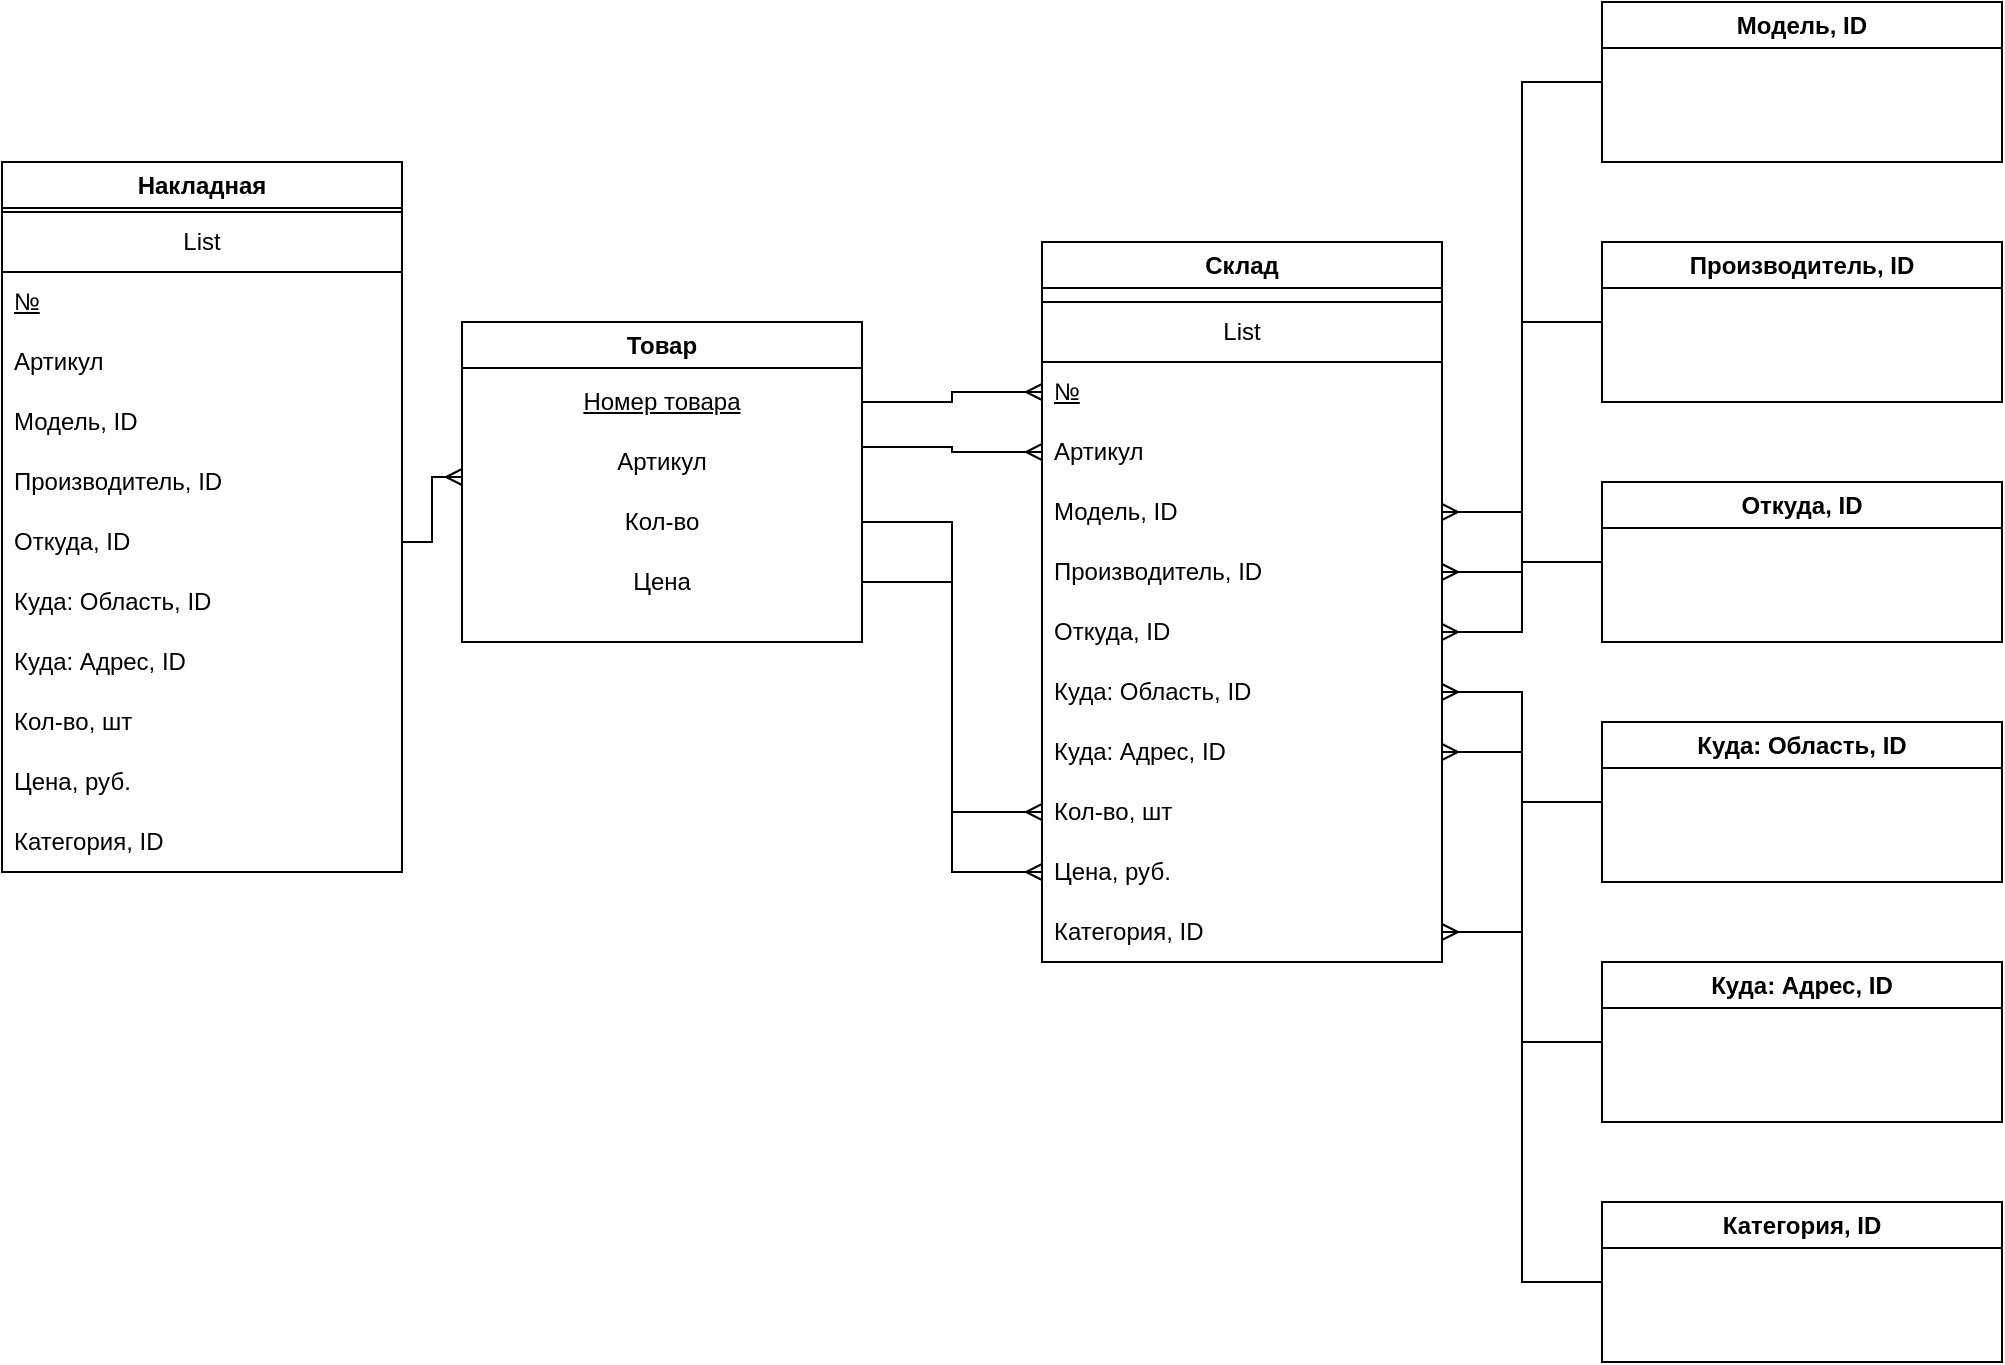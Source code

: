 <mxfile version="23.0.2" type="github">
  <diagram name="Страница — 1" id="iiY84fL7lKHI_6B-AdGC">
    <mxGraphModel dx="1674" dy="777" grid="1" gridSize="10" guides="1" tooltips="1" connect="1" arrows="1" fold="1" page="1" pageScale="1" pageWidth="1169" pageHeight="827" math="0" shadow="0">
      <root>
        <mxCell id="0" />
        <mxCell id="1" parent="0" />
        <mxCell id="8DKpkcI0aDm_iJhaxFEY-73" value="Категория, ID" style="swimlane;whiteSpace=wrap;html=1;" parent="1" vertex="1">
          <mxGeometry x="920" y="760" width="200" height="80" as="geometry" />
        </mxCell>
        <mxCell id="8DKpkcI0aDm_iJhaxFEY-74" value="Модель, ID" style="swimlane;whiteSpace=wrap;html=1;startSize=23;" parent="1" vertex="1">
          <mxGeometry x="920" y="160" width="200" height="80" as="geometry" />
        </mxCell>
        <mxCell id="8DKpkcI0aDm_iJhaxFEY-78" value="Производитель, ID" style="swimlane;whiteSpace=wrap;html=1;" parent="1" vertex="1">
          <mxGeometry x="920" y="280" width="200" height="80" as="geometry" />
        </mxCell>
        <mxCell id="8DKpkcI0aDm_iJhaxFEY-80" value="Откуда, ID" style="swimlane;whiteSpace=wrap;html=1;" parent="1" vertex="1">
          <mxGeometry x="920" y="400" width="200" height="80" as="geometry" />
        </mxCell>
        <mxCell id="8DKpkcI0aDm_iJhaxFEY-81" value="Куда: Область, ID" style="swimlane;whiteSpace=wrap;html=1;startSize=23;" parent="1" vertex="1">
          <mxGeometry x="920" y="520" width="200" height="80" as="geometry" />
        </mxCell>
        <mxCell id="8DKpkcI0aDm_iJhaxFEY-82" value="Куда: Адрес, ID" style="swimlane;whiteSpace=wrap;html=1;" parent="1" vertex="1">
          <mxGeometry x="920" y="640" width="200" height="80" as="geometry" />
        </mxCell>
        <mxCell id="8DKpkcI0aDm_iJhaxFEY-83" value="Склад" style="swimlane;whiteSpace=wrap;html=1;" parent="1" vertex="1">
          <mxGeometry x="640" y="280" width="200" height="360" as="geometry" />
        </mxCell>
        <mxCell id="8DKpkcI0aDm_iJhaxFEY-84" value="List" style="swimlane;fontStyle=0;childLayout=stackLayout;horizontal=1;startSize=30;horizontalStack=0;resizeParent=1;resizeParentMax=0;resizeLast=0;collapsible=1;marginBottom=0;whiteSpace=wrap;html=1;" parent="8DKpkcI0aDm_iJhaxFEY-83" vertex="1">
          <mxGeometry y="30" width="200" height="330" as="geometry" />
        </mxCell>
        <mxCell id="8DKpkcI0aDm_iJhaxFEY-85" value="&lt;u&gt;№&lt;/u&gt;" style="text;strokeColor=none;fillColor=none;align=left;verticalAlign=middle;spacingLeft=4;spacingRight=4;overflow=hidden;points=[[0,0.5],[1,0.5]];portConstraint=eastwest;rotatable=0;whiteSpace=wrap;html=1;" parent="8DKpkcI0aDm_iJhaxFEY-84" vertex="1">
          <mxGeometry y="30" width="200" height="30" as="geometry" />
        </mxCell>
        <mxCell id="8DKpkcI0aDm_iJhaxFEY-86" value="Артикул" style="text;strokeColor=none;fillColor=none;align=left;verticalAlign=middle;spacingLeft=4;spacingRight=4;overflow=hidden;points=[[0,0.5],[1,0.5]];portConstraint=eastwest;rotatable=0;whiteSpace=wrap;html=1;" parent="8DKpkcI0aDm_iJhaxFEY-84" vertex="1">
          <mxGeometry y="60" width="200" height="30" as="geometry" />
        </mxCell>
        <mxCell id="8DKpkcI0aDm_iJhaxFEY-87" value="Модель, ID" style="text;strokeColor=none;fillColor=none;align=left;verticalAlign=middle;spacingLeft=4;spacingRight=4;overflow=hidden;points=[[0,0.5],[1,0.5]];portConstraint=eastwest;rotatable=0;whiteSpace=wrap;html=1;" parent="8DKpkcI0aDm_iJhaxFEY-84" vertex="1">
          <mxGeometry y="90" width="200" height="30" as="geometry" />
        </mxCell>
        <mxCell id="8DKpkcI0aDm_iJhaxFEY-88" value="Производитель, ID" style="text;strokeColor=none;fillColor=none;align=left;verticalAlign=middle;spacingLeft=4;spacingRight=4;overflow=hidden;points=[[0,0.5],[1,0.5]];portConstraint=eastwest;rotatable=0;whiteSpace=wrap;html=1;" parent="8DKpkcI0aDm_iJhaxFEY-84" vertex="1">
          <mxGeometry y="120" width="200" height="30" as="geometry" />
        </mxCell>
        <mxCell id="8DKpkcI0aDm_iJhaxFEY-89" value="Откуда, ID" style="text;strokeColor=none;fillColor=none;align=left;verticalAlign=middle;spacingLeft=4;spacingRight=4;overflow=hidden;points=[[0,0.5],[1,0.5]];portConstraint=eastwest;rotatable=0;whiteSpace=wrap;html=1;" parent="8DKpkcI0aDm_iJhaxFEY-84" vertex="1">
          <mxGeometry y="150" width="200" height="30" as="geometry" />
        </mxCell>
        <mxCell id="8DKpkcI0aDm_iJhaxFEY-90" value="Куда: Область, ID" style="text;strokeColor=none;fillColor=none;align=left;verticalAlign=middle;spacingLeft=4;spacingRight=4;overflow=hidden;points=[[0,0.5],[1,0.5]];portConstraint=eastwest;rotatable=0;whiteSpace=wrap;html=1;" parent="8DKpkcI0aDm_iJhaxFEY-84" vertex="1">
          <mxGeometry y="180" width="200" height="30" as="geometry" />
        </mxCell>
        <mxCell id="8DKpkcI0aDm_iJhaxFEY-92" value="Куда: Адрес, ID" style="text;strokeColor=none;fillColor=none;align=left;verticalAlign=middle;spacingLeft=4;spacingRight=4;overflow=hidden;points=[[0,0.5],[1,0.5]];portConstraint=eastwest;rotatable=0;whiteSpace=wrap;html=1;" parent="8DKpkcI0aDm_iJhaxFEY-84" vertex="1">
          <mxGeometry y="210" width="200" height="30" as="geometry" />
        </mxCell>
        <mxCell id="8DKpkcI0aDm_iJhaxFEY-93" value="Кол-во, шт" style="text;strokeColor=none;fillColor=none;align=left;verticalAlign=middle;spacingLeft=4;spacingRight=4;overflow=hidden;points=[[0,0.5],[1,0.5]];portConstraint=eastwest;rotatable=0;whiteSpace=wrap;html=1;" parent="8DKpkcI0aDm_iJhaxFEY-84" vertex="1">
          <mxGeometry y="240" width="200" height="30" as="geometry" />
        </mxCell>
        <mxCell id="8DKpkcI0aDm_iJhaxFEY-94" value="Цена, руб." style="text;strokeColor=none;fillColor=none;align=left;verticalAlign=middle;spacingLeft=4;spacingRight=4;overflow=hidden;points=[[0,0.5],[1,0.5]];portConstraint=eastwest;rotatable=0;whiteSpace=wrap;html=1;" parent="8DKpkcI0aDm_iJhaxFEY-84" vertex="1">
          <mxGeometry y="270" width="200" height="30" as="geometry" />
        </mxCell>
        <mxCell id="8DKpkcI0aDm_iJhaxFEY-95" value="Категория, ID" style="text;strokeColor=none;fillColor=none;align=left;verticalAlign=middle;spacingLeft=4;spacingRight=4;overflow=hidden;points=[[0,0.5],[1,0.5]];portConstraint=eastwest;rotatable=0;whiteSpace=wrap;html=1;" parent="8DKpkcI0aDm_iJhaxFEY-84" vertex="1">
          <mxGeometry y="300" width="200" height="30" as="geometry" />
        </mxCell>
        <mxCell id="8DKpkcI0aDm_iJhaxFEY-96" value="" style="fontSize=12;html=1;endArrow=ERmany;rounded=0;entryX=1;entryY=0.5;entryDx=0;entryDy=0;exitX=0;exitY=0.5;exitDx=0;exitDy=0;edgeStyle=orthogonalEdgeStyle;" parent="1" source="8DKpkcI0aDm_iJhaxFEY-74" target="8DKpkcI0aDm_iJhaxFEY-87" edge="1">
          <mxGeometry width="100" height="100" relative="1" as="geometry">
            <mxPoint x="760" y="200" as="sourcePoint" />
            <mxPoint x="860" y="100" as="targetPoint" />
          </mxGeometry>
        </mxCell>
        <mxCell id="8DKpkcI0aDm_iJhaxFEY-97" value="" style="fontSize=12;html=1;endArrow=ERmany;rounded=0;exitX=0;exitY=0.5;exitDx=0;exitDy=0;entryX=1;entryY=0.5;entryDx=0;entryDy=0;edgeStyle=orthogonalEdgeStyle;" parent="1" source="8DKpkcI0aDm_iJhaxFEY-78" target="8DKpkcI0aDm_iJhaxFEY-88" edge="1">
          <mxGeometry width="100" height="100" relative="1" as="geometry">
            <mxPoint x="640" y="250" as="sourcePoint" />
            <mxPoint x="740" y="150" as="targetPoint" />
          </mxGeometry>
        </mxCell>
        <mxCell id="8DKpkcI0aDm_iJhaxFEY-98" value="" style="edgeStyle=orthogonalEdgeStyle;fontSize=12;html=1;endArrow=ERmany;rounded=0;exitX=0;exitY=0.5;exitDx=0;exitDy=0;entryX=1;entryY=0.5;entryDx=0;entryDy=0;" parent="1" source="8DKpkcI0aDm_iJhaxFEY-80" target="8DKpkcI0aDm_iJhaxFEY-89" edge="1">
          <mxGeometry width="100" height="100" relative="1" as="geometry">
            <mxPoint x="560" y="250" as="sourcePoint" />
            <mxPoint x="660" y="150" as="targetPoint" />
          </mxGeometry>
        </mxCell>
        <mxCell id="8DKpkcI0aDm_iJhaxFEY-99" value="" style="edgeStyle=orthogonalEdgeStyle;fontSize=12;html=1;endArrow=ERmany;rounded=0;entryX=1;entryY=0.5;entryDx=0;entryDy=0;exitX=0;exitY=0.5;exitDx=0;exitDy=0;" parent="1" source="8DKpkcI0aDm_iJhaxFEY-81" target="8DKpkcI0aDm_iJhaxFEY-90" edge="1">
          <mxGeometry width="100" height="100" relative="1" as="geometry">
            <mxPoint x="380" y="500" as="sourcePoint" />
            <mxPoint x="480" y="400" as="targetPoint" />
          </mxGeometry>
        </mxCell>
        <mxCell id="8DKpkcI0aDm_iJhaxFEY-100" value="" style="edgeStyle=orthogonalEdgeStyle;fontSize=12;html=1;endArrow=ERmany;rounded=0;entryX=1;entryY=0.5;entryDx=0;entryDy=0;exitX=0;exitY=0.5;exitDx=0;exitDy=0;" parent="1" source="8DKpkcI0aDm_iJhaxFEY-82" target="8DKpkcI0aDm_iJhaxFEY-92" edge="1">
          <mxGeometry width="100" height="100" relative="1" as="geometry">
            <mxPoint x="460" y="600" as="sourcePoint" />
            <mxPoint x="560" y="500" as="targetPoint" />
          </mxGeometry>
        </mxCell>
        <mxCell id="8DKpkcI0aDm_iJhaxFEY-101" value="" style="edgeStyle=orthogonalEdgeStyle;fontSize=12;html=1;endArrow=ERmany;rounded=0;entryX=1;entryY=0.5;entryDx=0;entryDy=0;exitX=0;exitY=0.5;exitDx=0;exitDy=0;" parent="1" source="8DKpkcI0aDm_iJhaxFEY-73" target="8DKpkcI0aDm_iJhaxFEY-95" edge="1">
          <mxGeometry width="100" height="100" relative="1" as="geometry">
            <mxPoint x="400" y="740" as="sourcePoint" />
            <mxPoint x="500" y="640" as="targetPoint" />
          </mxGeometry>
        </mxCell>
        <mxCell id="8DKpkcI0aDm_iJhaxFEY-102" value="Товар" style="swimlane;whiteSpace=wrap;html=1;" parent="1" vertex="1">
          <mxGeometry x="350" y="320" width="200" height="160" as="geometry" />
        </mxCell>
        <mxCell id="8DKpkcI0aDm_iJhaxFEY-103" value="&lt;u&gt;Номер товара&lt;/u&gt;" style="text;html=1;strokeColor=none;fillColor=none;align=center;verticalAlign=middle;whiteSpace=wrap;rounded=0;" parent="8DKpkcI0aDm_iJhaxFEY-102" vertex="1">
          <mxGeometry y="25" width="200" height="30" as="geometry" />
        </mxCell>
        <mxCell id="8DKpkcI0aDm_iJhaxFEY-104" value="Артикул" style="text;html=1;strokeColor=none;fillColor=none;align=center;verticalAlign=middle;whiteSpace=wrap;rounded=0;" parent="8DKpkcI0aDm_iJhaxFEY-102" vertex="1">
          <mxGeometry y="55" width="200" height="30" as="geometry" />
        </mxCell>
        <mxCell id="8DKpkcI0aDm_iJhaxFEY-105" value="Кол-во" style="text;html=1;strokeColor=none;fillColor=none;align=center;verticalAlign=middle;whiteSpace=wrap;rounded=0;" parent="8DKpkcI0aDm_iJhaxFEY-102" vertex="1">
          <mxGeometry y="85" width="200" height="30" as="geometry" />
        </mxCell>
        <mxCell id="8DKpkcI0aDm_iJhaxFEY-106" value="Цена" style="text;html=1;strokeColor=none;fillColor=none;align=center;verticalAlign=middle;whiteSpace=wrap;rounded=0;" parent="8DKpkcI0aDm_iJhaxFEY-102" vertex="1">
          <mxGeometry y="115" width="200" height="30" as="geometry" />
        </mxCell>
        <mxCell id="8DKpkcI0aDm_iJhaxFEY-111" value="Накладная" style="swimlane;whiteSpace=wrap;html=1;" parent="1" vertex="1">
          <mxGeometry x="120" y="240" width="200" height="355" as="geometry" />
        </mxCell>
        <mxCell id="8DKpkcI0aDm_iJhaxFEY-113" value="List" style="swimlane;fontStyle=0;childLayout=stackLayout;horizontal=1;startSize=30;horizontalStack=0;resizeParent=1;resizeParentMax=0;resizeLast=0;collapsible=1;marginBottom=0;whiteSpace=wrap;html=1;" parent="8DKpkcI0aDm_iJhaxFEY-111" vertex="1">
          <mxGeometry y="25" width="200" height="330" as="geometry" />
        </mxCell>
        <mxCell id="8DKpkcI0aDm_iJhaxFEY-114" value="&lt;u&gt;№&lt;/u&gt;" style="text;strokeColor=none;fillColor=none;align=left;verticalAlign=middle;spacingLeft=4;spacingRight=4;overflow=hidden;points=[[0,0.5],[1,0.5]];portConstraint=eastwest;rotatable=0;whiteSpace=wrap;html=1;" parent="8DKpkcI0aDm_iJhaxFEY-113" vertex="1">
          <mxGeometry y="30" width="200" height="30" as="geometry" />
        </mxCell>
        <mxCell id="8DKpkcI0aDm_iJhaxFEY-115" value="Артикул" style="text;strokeColor=none;fillColor=none;align=left;verticalAlign=middle;spacingLeft=4;spacingRight=4;overflow=hidden;points=[[0,0.5],[1,0.5]];portConstraint=eastwest;rotatable=0;whiteSpace=wrap;html=1;" parent="8DKpkcI0aDm_iJhaxFEY-113" vertex="1">
          <mxGeometry y="60" width="200" height="30" as="geometry" />
        </mxCell>
        <mxCell id="8DKpkcI0aDm_iJhaxFEY-116" value="Модель, ID" style="text;strokeColor=none;fillColor=none;align=left;verticalAlign=middle;spacingLeft=4;spacingRight=4;overflow=hidden;points=[[0,0.5],[1,0.5]];portConstraint=eastwest;rotatable=0;whiteSpace=wrap;html=1;" parent="8DKpkcI0aDm_iJhaxFEY-113" vertex="1">
          <mxGeometry y="90" width="200" height="30" as="geometry" />
        </mxCell>
        <mxCell id="8DKpkcI0aDm_iJhaxFEY-117" value="Производитель, ID" style="text;strokeColor=none;fillColor=none;align=left;verticalAlign=middle;spacingLeft=4;spacingRight=4;overflow=hidden;points=[[0,0.5],[1,0.5]];portConstraint=eastwest;rotatable=0;whiteSpace=wrap;html=1;" parent="8DKpkcI0aDm_iJhaxFEY-113" vertex="1">
          <mxGeometry y="120" width="200" height="30" as="geometry" />
        </mxCell>
        <mxCell id="8DKpkcI0aDm_iJhaxFEY-118" value="Откуда, ID" style="text;strokeColor=none;fillColor=none;align=left;verticalAlign=middle;spacingLeft=4;spacingRight=4;overflow=hidden;points=[[0,0.5],[1,0.5]];portConstraint=eastwest;rotatable=0;whiteSpace=wrap;html=1;" parent="8DKpkcI0aDm_iJhaxFEY-113" vertex="1">
          <mxGeometry y="150" width="200" height="30" as="geometry" />
        </mxCell>
        <mxCell id="8DKpkcI0aDm_iJhaxFEY-119" value="Куда: Область, ID" style="text;strokeColor=none;fillColor=none;align=left;verticalAlign=middle;spacingLeft=4;spacingRight=4;overflow=hidden;points=[[0,0.5],[1,0.5]];portConstraint=eastwest;rotatable=0;whiteSpace=wrap;html=1;" parent="8DKpkcI0aDm_iJhaxFEY-113" vertex="1">
          <mxGeometry y="180" width="200" height="30" as="geometry" />
        </mxCell>
        <mxCell id="8DKpkcI0aDm_iJhaxFEY-120" value="Куда: Адрес, ID" style="text;strokeColor=none;fillColor=none;align=left;verticalAlign=middle;spacingLeft=4;spacingRight=4;overflow=hidden;points=[[0,0.5],[1,0.5]];portConstraint=eastwest;rotatable=0;whiteSpace=wrap;html=1;" parent="8DKpkcI0aDm_iJhaxFEY-113" vertex="1">
          <mxGeometry y="210" width="200" height="30" as="geometry" />
        </mxCell>
        <mxCell id="8DKpkcI0aDm_iJhaxFEY-121" value="Кол-во, шт" style="text;strokeColor=none;fillColor=none;align=left;verticalAlign=middle;spacingLeft=4;spacingRight=4;overflow=hidden;points=[[0,0.5],[1,0.5]];portConstraint=eastwest;rotatable=0;whiteSpace=wrap;html=1;" parent="8DKpkcI0aDm_iJhaxFEY-113" vertex="1">
          <mxGeometry y="240" width="200" height="30" as="geometry" />
        </mxCell>
        <mxCell id="8DKpkcI0aDm_iJhaxFEY-122" value="Цена, руб." style="text;strokeColor=none;fillColor=none;align=left;verticalAlign=middle;spacingLeft=4;spacingRight=4;overflow=hidden;points=[[0,0.5],[1,0.5]];portConstraint=eastwest;rotatable=0;whiteSpace=wrap;html=1;" parent="8DKpkcI0aDm_iJhaxFEY-113" vertex="1">
          <mxGeometry y="270" width="200" height="30" as="geometry" />
        </mxCell>
        <mxCell id="8DKpkcI0aDm_iJhaxFEY-123" value="Категория, ID" style="text;strokeColor=none;fillColor=none;align=left;verticalAlign=middle;spacingLeft=4;spacingRight=4;overflow=hidden;points=[[0,0.5],[1,0.5]];portConstraint=eastwest;rotatable=0;whiteSpace=wrap;html=1;" parent="8DKpkcI0aDm_iJhaxFEY-113" vertex="1">
          <mxGeometry y="300" width="200" height="30" as="geometry" />
        </mxCell>
        <mxCell id="8DKpkcI0aDm_iJhaxFEY-124" value="" style="edgeStyle=orthogonalEdgeStyle;fontSize=12;html=1;endArrow=ERmany;rounded=0;exitX=1;exitY=0.5;exitDx=0;exitDy=0;entryX=0;entryY=0.75;entryDx=0;entryDy=0;" parent="1" source="8DKpkcI0aDm_iJhaxFEY-118" target="8DKpkcI0aDm_iJhaxFEY-104" edge="1">
          <mxGeometry width="100" height="100" relative="1" as="geometry">
            <mxPoint x="420" y="520" as="sourcePoint" />
            <mxPoint x="520" y="420" as="targetPoint" />
          </mxGeometry>
        </mxCell>
        <mxCell id="KrvIEaZz7qjAB-ufYDlF-1" value="" style="edgeStyle=orthogonalEdgeStyle;fontSize=12;html=1;endArrow=ERmany;rounded=0;exitX=1;exitY=0.5;exitDx=0;exitDy=0;entryX=0;entryY=0.5;entryDx=0;entryDy=0;" edge="1" parent="1" source="8DKpkcI0aDm_iJhaxFEY-103" target="8DKpkcI0aDm_iJhaxFEY-85">
          <mxGeometry width="100" height="100" relative="1" as="geometry">
            <mxPoint x="570" y="270" as="sourcePoint" />
            <mxPoint x="670" y="170" as="targetPoint" />
          </mxGeometry>
        </mxCell>
        <mxCell id="KrvIEaZz7qjAB-ufYDlF-2" value="" style="edgeStyle=orthogonalEdgeStyle;fontSize=12;html=1;endArrow=ERmany;rounded=0;exitX=1;exitY=0.25;exitDx=0;exitDy=0;entryX=0;entryY=0.5;entryDx=0;entryDy=0;" edge="1" parent="1" source="8DKpkcI0aDm_iJhaxFEY-104" target="8DKpkcI0aDm_iJhaxFEY-86">
          <mxGeometry width="100" height="100" relative="1" as="geometry">
            <mxPoint x="480" y="640" as="sourcePoint" />
            <mxPoint x="580" y="540" as="targetPoint" />
          </mxGeometry>
        </mxCell>
        <mxCell id="KrvIEaZz7qjAB-ufYDlF-3" value="" style="edgeStyle=orthogonalEdgeStyle;fontSize=12;html=1;endArrow=ERmany;rounded=0;exitX=1;exitY=0.5;exitDx=0;exitDy=0;entryX=0;entryY=0.5;entryDx=0;entryDy=0;" edge="1" parent="1" source="8DKpkcI0aDm_iJhaxFEY-105" target="8DKpkcI0aDm_iJhaxFEY-93">
          <mxGeometry width="100" height="100" relative="1" as="geometry">
            <mxPoint x="470" y="700" as="sourcePoint" />
            <mxPoint x="570" y="600" as="targetPoint" />
          </mxGeometry>
        </mxCell>
        <mxCell id="KrvIEaZz7qjAB-ufYDlF-4" value="" style="edgeStyle=orthogonalEdgeStyle;fontSize=12;html=1;endArrow=ERmany;rounded=0;exitX=1;exitY=0.5;exitDx=0;exitDy=0;entryX=0;entryY=0.5;entryDx=0;entryDy=0;" edge="1" parent="1" source="8DKpkcI0aDm_iJhaxFEY-106" target="8DKpkcI0aDm_iJhaxFEY-94">
          <mxGeometry width="100" height="100" relative="1" as="geometry">
            <mxPoint x="440" y="680" as="sourcePoint" />
            <mxPoint x="540" y="580" as="targetPoint" />
          </mxGeometry>
        </mxCell>
      </root>
    </mxGraphModel>
  </diagram>
</mxfile>
